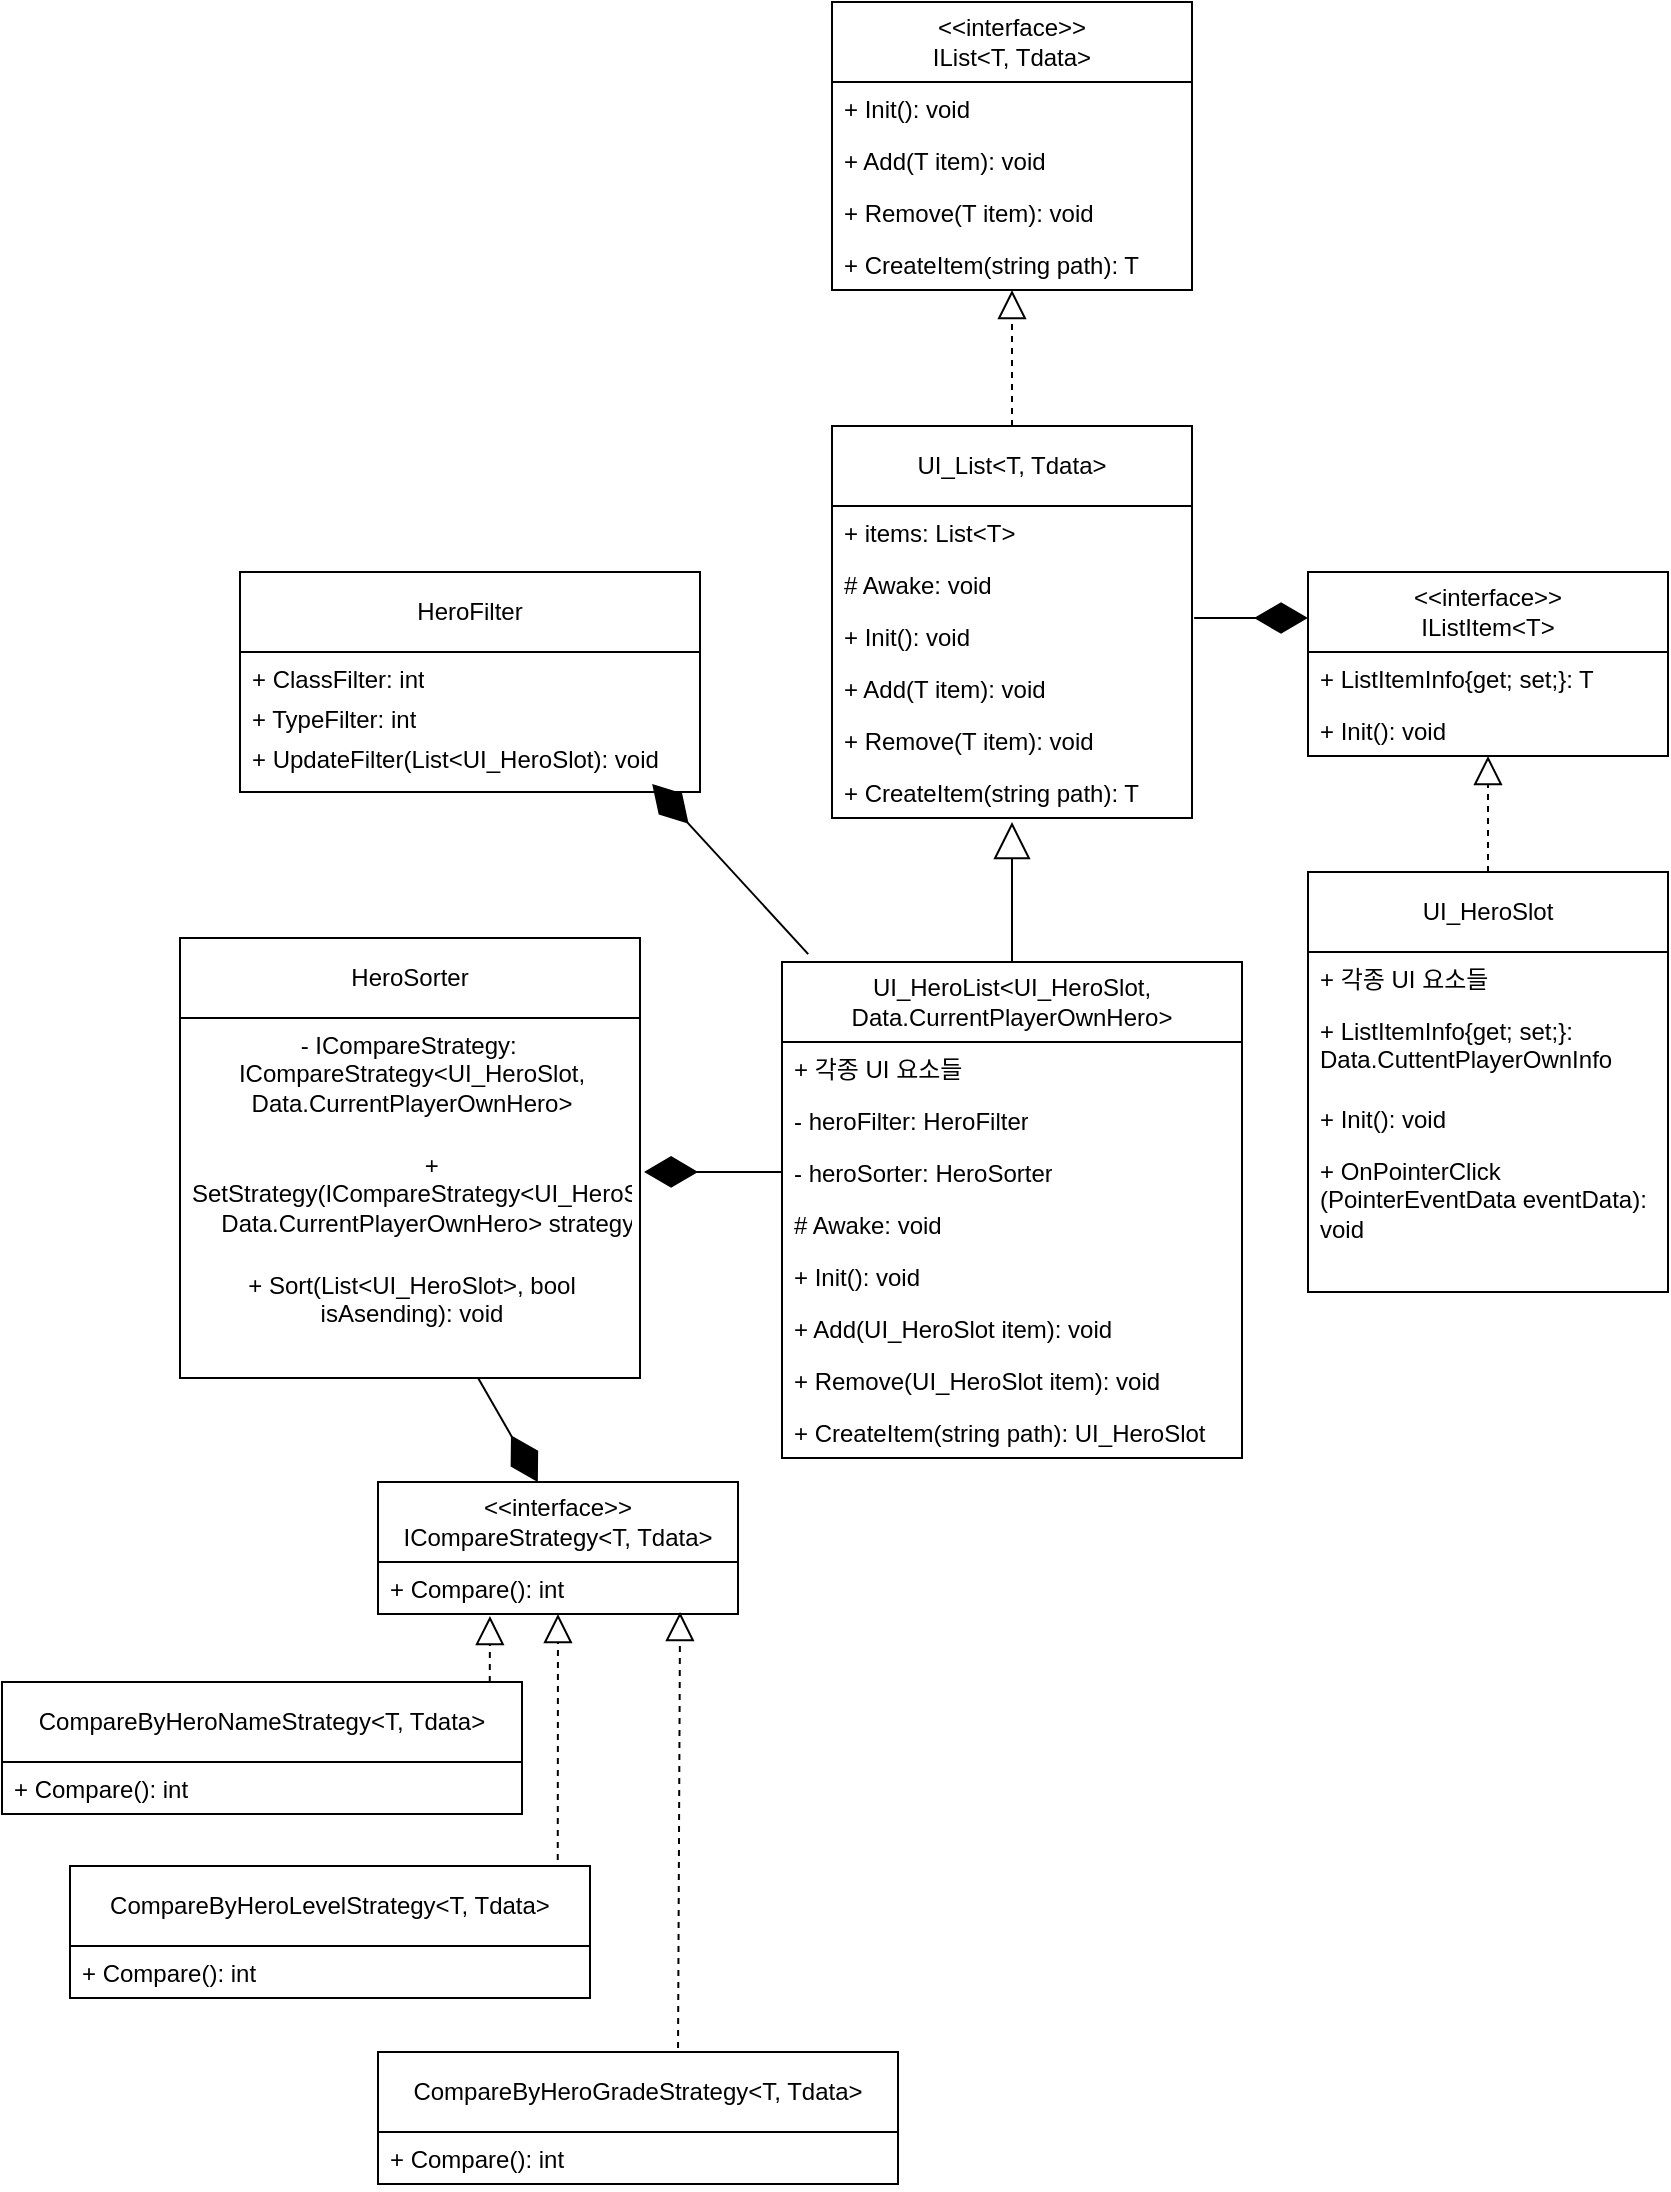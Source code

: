 <mxfile version="24.7.17">
  <diagram id="R2lEEEUBdFMjLlhIrx00" name="Page-1">
    <mxGraphModel dx="1434" dy="772" grid="1" gridSize="10" guides="1" tooltips="1" connect="1" arrows="1" fold="1" page="1" pageScale="1" pageWidth="850" pageHeight="1100" math="0" shadow="0" extFonts="Permanent Marker^https://fonts.googleapis.com/css?family=Permanent+Marker">
      <root>
        <mxCell id="0" />
        <mxCell id="1" parent="0" />
        <mxCell id="oGyVCp5CdGwXmckuFaIb-8" value="&lt;div&gt;&amp;lt;&amp;lt;interface&amp;gt;&amp;gt;&lt;br&gt;&lt;/div&gt;IList&amp;lt;T, Tdata&amp;gt;" style="swimlane;fontStyle=0;childLayout=stackLayout;horizontal=1;startSize=40;fillColor=none;horizontalStack=0;resizeParent=1;resizeParentMax=0;resizeLast=0;collapsible=1;marginBottom=0;whiteSpace=wrap;html=1;" vertex="1" parent="1">
          <mxGeometry x="425" width="180" height="144" as="geometry" />
        </mxCell>
        <mxCell id="oGyVCp5CdGwXmckuFaIb-9" value="+ Init(): void" style="text;strokeColor=none;fillColor=none;align=left;verticalAlign=top;spacingLeft=4;spacingRight=4;overflow=hidden;rotatable=0;points=[[0,0.5],[1,0.5]];portConstraint=eastwest;whiteSpace=wrap;html=1;" vertex="1" parent="oGyVCp5CdGwXmckuFaIb-8">
          <mxGeometry y="40" width="180" height="26" as="geometry" />
        </mxCell>
        <mxCell id="oGyVCp5CdGwXmckuFaIb-10" value="+ Add(T item): void" style="text;strokeColor=none;fillColor=none;align=left;verticalAlign=top;spacingLeft=4;spacingRight=4;overflow=hidden;rotatable=0;points=[[0,0.5],[1,0.5]];portConstraint=eastwest;whiteSpace=wrap;html=1;" vertex="1" parent="oGyVCp5CdGwXmckuFaIb-8">
          <mxGeometry y="66" width="180" height="26" as="geometry" />
        </mxCell>
        <mxCell id="oGyVCp5CdGwXmckuFaIb-11" value="+ Remove(T item): void" style="text;strokeColor=none;fillColor=none;align=left;verticalAlign=top;spacingLeft=4;spacingRight=4;overflow=hidden;rotatable=0;points=[[0,0.5],[1,0.5]];portConstraint=eastwest;whiteSpace=wrap;html=1;" vertex="1" parent="oGyVCp5CdGwXmckuFaIb-8">
          <mxGeometry y="92" width="180" height="26" as="geometry" />
        </mxCell>
        <mxCell id="oGyVCp5CdGwXmckuFaIb-13" value="+ CreateItem(string path): T" style="text;strokeColor=none;fillColor=none;align=left;verticalAlign=top;spacingLeft=4;spacingRight=4;overflow=hidden;rotatable=0;points=[[0,0.5],[1,0.5]];portConstraint=eastwest;whiteSpace=wrap;html=1;" vertex="1" parent="oGyVCp5CdGwXmckuFaIb-8">
          <mxGeometry y="118" width="180" height="26" as="geometry" />
        </mxCell>
        <mxCell id="oGyVCp5CdGwXmckuFaIb-14" value="&lt;div&gt;&amp;lt;&amp;lt;interface&amp;gt;&amp;gt;&lt;br&gt;&lt;/div&gt;IListItem&amp;lt;T&amp;gt;" style="swimlane;fontStyle=0;childLayout=stackLayout;horizontal=1;startSize=40;fillColor=none;horizontalStack=0;resizeParent=1;resizeParentMax=0;resizeLast=0;collapsible=1;marginBottom=0;whiteSpace=wrap;html=1;" vertex="1" parent="1">
          <mxGeometry x="663" y="285" width="180" height="92" as="geometry" />
        </mxCell>
        <mxCell id="oGyVCp5CdGwXmckuFaIb-15" value="+ ListItemInfo{get; set;}: T" style="text;strokeColor=none;fillColor=none;align=left;verticalAlign=top;spacingLeft=4;spacingRight=4;overflow=hidden;rotatable=0;points=[[0,0.5],[1,0.5]];portConstraint=eastwest;whiteSpace=wrap;html=1;" vertex="1" parent="oGyVCp5CdGwXmckuFaIb-14">
          <mxGeometry y="40" width="180" height="26" as="geometry" />
        </mxCell>
        <mxCell id="oGyVCp5CdGwXmckuFaIb-20" value="+ Init(): void" style="text;strokeColor=none;fillColor=none;align=left;verticalAlign=top;spacingLeft=4;spacingRight=4;overflow=hidden;rotatable=0;points=[[0,0.5],[1,0.5]];portConstraint=eastwest;whiteSpace=wrap;html=1;" vertex="1" parent="oGyVCp5CdGwXmckuFaIb-14">
          <mxGeometry y="66" width="180" height="26" as="geometry" />
        </mxCell>
        <mxCell id="oGyVCp5CdGwXmckuFaIb-21" value="UI_HeroSlot" style="swimlane;fontStyle=0;childLayout=stackLayout;horizontal=1;startSize=40;fillColor=none;horizontalStack=0;resizeParent=1;resizeParentMax=0;resizeLast=0;collapsible=1;marginBottom=0;whiteSpace=wrap;html=1;" vertex="1" parent="1">
          <mxGeometry x="663" y="435" width="180" height="210" as="geometry" />
        </mxCell>
        <mxCell id="oGyVCp5CdGwXmckuFaIb-22" value="+ 각종 UI 요소들" style="text;strokeColor=none;fillColor=none;align=left;verticalAlign=top;spacingLeft=4;spacingRight=4;overflow=hidden;rotatable=0;points=[[0,0.5],[1,0.5]];portConstraint=eastwest;whiteSpace=wrap;html=1;" vertex="1" parent="oGyVCp5CdGwXmckuFaIb-21">
          <mxGeometry y="40" width="180" height="26" as="geometry" />
        </mxCell>
        <mxCell id="oGyVCp5CdGwXmckuFaIb-24" value="+ ListItemInfo{get; set;}: Data.CuttentPlayerOwnInfo" style="text;strokeColor=none;fillColor=none;align=left;verticalAlign=top;spacingLeft=4;spacingRight=4;overflow=hidden;rotatable=0;points=[[0,0.5],[1,0.5]];portConstraint=eastwest;whiteSpace=wrap;html=1;" vertex="1" parent="oGyVCp5CdGwXmckuFaIb-21">
          <mxGeometry y="66" width="180" height="44" as="geometry" />
        </mxCell>
        <mxCell id="oGyVCp5CdGwXmckuFaIb-23" value="+ Init(): void" style="text;strokeColor=none;fillColor=none;align=left;verticalAlign=top;spacingLeft=4;spacingRight=4;overflow=hidden;rotatable=0;points=[[0,0.5],[1,0.5]];portConstraint=eastwest;whiteSpace=wrap;html=1;" vertex="1" parent="oGyVCp5CdGwXmckuFaIb-21">
          <mxGeometry y="110" width="180" height="26" as="geometry" />
        </mxCell>
        <mxCell id="oGyVCp5CdGwXmckuFaIb-25" value="+ OnPointerClick&lt;div&gt;(PointerEventData eventData): void&lt;/div&gt;" style="text;strokeColor=none;fillColor=none;align=left;verticalAlign=top;spacingLeft=4;spacingRight=4;overflow=hidden;rotatable=0;points=[[0,0.5],[1,0.5]];portConstraint=eastwest;whiteSpace=wrap;html=1;" vertex="1" parent="oGyVCp5CdGwXmckuFaIb-21">
          <mxGeometry y="136" width="180" height="74" as="geometry" />
        </mxCell>
        <mxCell id="oGyVCp5CdGwXmckuFaIb-26" value="" style="endArrow=block;dashed=1;endFill=0;endSize=12;html=1;rounded=0;exitX=0.5;exitY=0;exitDx=0;exitDy=0;" edge="1" parent="1" source="oGyVCp5CdGwXmckuFaIb-21" target="oGyVCp5CdGwXmckuFaIb-20">
          <mxGeometry width="160" relative="1" as="geometry">
            <mxPoint x="543" y="563" as="sourcePoint" />
            <mxPoint x="703" y="563" as="targetPoint" />
          </mxGeometry>
        </mxCell>
        <mxCell id="oGyVCp5CdGwXmckuFaIb-27" value="UI_List&amp;lt;T, Tdata&amp;gt;" style="swimlane;fontStyle=0;childLayout=stackLayout;horizontal=1;startSize=40;fillColor=none;horizontalStack=0;resizeParent=1;resizeParentMax=0;resizeLast=0;collapsible=1;marginBottom=0;whiteSpace=wrap;html=1;" vertex="1" parent="1">
          <mxGeometry x="425" y="212" width="180" height="196" as="geometry" />
        </mxCell>
        <mxCell id="oGyVCp5CdGwXmckuFaIb-46" value="+ items: List&amp;lt;T&amp;gt;" style="text;strokeColor=none;fillColor=none;align=left;verticalAlign=top;spacingLeft=4;spacingRight=4;overflow=hidden;rotatable=0;points=[[0,0.5],[1,0.5]];portConstraint=eastwest;whiteSpace=wrap;html=1;" vertex="1" parent="oGyVCp5CdGwXmckuFaIb-27">
          <mxGeometry y="40" width="180" height="26" as="geometry" />
        </mxCell>
        <mxCell id="oGyVCp5CdGwXmckuFaIb-37" value="# Awake: void" style="text;strokeColor=none;fillColor=none;align=left;verticalAlign=top;spacingLeft=4;spacingRight=4;overflow=hidden;rotatable=0;points=[[0,0.5],[1,0.5]];portConstraint=eastwest;whiteSpace=wrap;html=1;" vertex="1" parent="oGyVCp5CdGwXmckuFaIb-27">
          <mxGeometry y="66" width="180" height="26" as="geometry" />
        </mxCell>
        <mxCell id="oGyVCp5CdGwXmckuFaIb-33" value="+ Init(): void" style="text;strokeColor=none;fillColor=none;align=left;verticalAlign=top;spacingLeft=4;spacingRight=4;overflow=hidden;rotatable=0;points=[[0,0.5],[1,0.5]];portConstraint=eastwest;whiteSpace=wrap;html=1;" vertex="1" parent="oGyVCp5CdGwXmckuFaIb-27">
          <mxGeometry y="92" width="180" height="26" as="geometry" />
        </mxCell>
        <mxCell id="oGyVCp5CdGwXmckuFaIb-34" value="+ Add(T item): void" style="text;strokeColor=none;fillColor=none;align=left;verticalAlign=top;spacingLeft=4;spacingRight=4;overflow=hidden;rotatable=0;points=[[0,0.5],[1,0.5]];portConstraint=eastwest;whiteSpace=wrap;html=1;" vertex="1" parent="oGyVCp5CdGwXmckuFaIb-27">
          <mxGeometry y="118" width="180" height="26" as="geometry" />
        </mxCell>
        <mxCell id="oGyVCp5CdGwXmckuFaIb-35" value="+ Remove(T item): void" style="text;strokeColor=none;fillColor=none;align=left;verticalAlign=top;spacingLeft=4;spacingRight=4;overflow=hidden;rotatable=0;points=[[0,0.5],[1,0.5]];portConstraint=eastwest;whiteSpace=wrap;html=1;" vertex="1" parent="oGyVCp5CdGwXmckuFaIb-27">
          <mxGeometry y="144" width="180" height="26" as="geometry" />
        </mxCell>
        <mxCell id="oGyVCp5CdGwXmckuFaIb-36" value="+ CreateItem(string path): T" style="text;strokeColor=none;fillColor=none;align=left;verticalAlign=top;spacingLeft=4;spacingRight=4;overflow=hidden;rotatable=0;points=[[0,0.5],[1,0.5]];portConstraint=eastwest;whiteSpace=wrap;html=1;" vertex="1" parent="oGyVCp5CdGwXmckuFaIb-27">
          <mxGeometry y="170" width="180" height="26" as="geometry" />
        </mxCell>
        <mxCell id="oGyVCp5CdGwXmckuFaIb-32" value="" style="endArrow=block;dashed=1;endFill=0;endSize=12;html=1;rounded=0;exitX=0.5;exitY=0;exitDx=0;exitDy=0;" edge="1" parent="1" source="oGyVCp5CdGwXmckuFaIb-27">
          <mxGeometry width="160" relative="1" as="geometry">
            <mxPoint x="305" y="352" as="sourcePoint" />
            <mxPoint x="515" y="144" as="targetPoint" />
          </mxGeometry>
        </mxCell>
        <mxCell id="oGyVCp5CdGwXmckuFaIb-38" value="UI_HeroList&amp;lt;UI_HeroSlot, Data.CurrentPlayerOwnHero&amp;gt;" style="swimlane;fontStyle=0;childLayout=stackLayout;horizontal=1;startSize=40;fillColor=none;horizontalStack=0;resizeParent=1;resizeParentMax=0;resizeLast=0;collapsible=1;marginBottom=0;whiteSpace=wrap;html=1;" vertex="1" parent="1">
          <mxGeometry x="400" y="480" width="230" height="248" as="geometry" />
        </mxCell>
        <mxCell id="oGyVCp5CdGwXmckuFaIb-74" value="+ 각종 UI 요소들" style="text;strokeColor=none;fillColor=none;align=left;verticalAlign=top;spacingLeft=4;spacingRight=4;overflow=hidden;rotatable=0;points=[[0,0.5],[1,0.5]];portConstraint=eastwest;whiteSpace=wrap;html=1;" vertex="1" parent="oGyVCp5CdGwXmckuFaIb-38">
          <mxGeometry y="40" width="230" height="26" as="geometry" />
        </mxCell>
        <mxCell id="oGyVCp5CdGwXmckuFaIb-88" value="- heroFilter: HeroFilter" style="text;strokeColor=none;fillColor=none;align=left;verticalAlign=top;spacingLeft=4;spacingRight=4;overflow=hidden;rotatable=0;points=[[0,0.5],[1,0.5]];portConstraint=eastwest;whiteSpace=wrap;html=1;" vertex="1" parent="oGyVCp5CdGwXmckuFaIb-38">
          <mxGeometry y="66" width="230" height="26" as="geometry" />
        </mxCell>
        <mxCell id="oGyVCp5CdGwXmckuFaIb-45" value="- heroSorter: HeroSorter" style="text;strokeColor=none;fillColor=none;align=left;verticalAlign=top;spacingLeft=4;spacingRight=4;overflow=hidden;rotatable=0;points=[[0,0.5],[1,0.5]];portConstraint=eastwest;whiteSpace=wrap;html=1;" vertex="1" parent="oGyVCp5CdGwXmckuFaIb-38">
          <mxGeometry y="92" width="230" height="26" as="geometry" />
        </mxCell>
        <mxCell id="oGyVCp5CdGwXmckuFaIb-47" value="# Awake: void" style="text;strokeColor=none;fillColor=none;align=left;verticalAlign=top;spacingLeft=4;spacingRight=4;overflow=hidden;rotatable=0;points=[[0,0.5],[1,0.5]];portConstraint=eastwest;whiteSpace=wrap;html=1;" vertex="1" parent="oGyVCp5CdGwXmckuFaIb-38">
          <mxGeometry y="118" width="230" height="26" as="geometry" />
        </mxCell>
        <mxCell id="oGyVCp5CdGwXmckuFaIb-40" value="+ Init(): void" style="text;strokeColor=none;fillColor=none;align=left;verticalAlign=top;spacingLeft=4;spacingRight=4;overflow=hidden;rotatable=0;points=[[0,0.5],[1,0.5]];portConstraint=eastwest;whiteSpace=wrap;html=1;" vertex="1" parent="oGyVCp5CdGwXmckuFaIb-38">
          <mxGeometry y="144" width="230" height="26" as="geometry" />
        </mxCell>
        <mxCell id="oGyVCp5CdGwXmckuFaIb-41" value="+ Add(UI_HeroSlot item): void" style="text;strokeColor=none;fillColor=none;align=left;verticalAlign=top;spacingLeft=4;spacingRight=4;overflow=hidden;rotatable=0;points=[[0,0.5],[1,0.5]];portConstraint=eastwest;whiteSpace=wrap;html=1;" vertex="1" parent="oGyVCp5CdGwXmckuFaIb-38">
          <mxGeometry y="170" width="230" height="26" as="geometry" />
        </mxCell>
        <mxCell id="oGyVCp5CdGwXmckuFaIb-42" value="+ Remove(UI_HeroSlot item): void" style="text;strokeColor=none;fillColor=none;align=left;verticalAlign=top;spacingLeft=4;spacingRight=4;overflow=hidden;rotatable=0;points=[[0,0.5],[1,0.5]];portConstraint=eastwest;whiteSpace=wrap;html=1;" vertex="1" parent="oGyVCp5CdGwXmckuFaIb-38">
          <mxGeometry y="196" width="230" height="26" as="geometry" />
        </mxCell>
        <mxCell id="oGyVCp5CdGwXmckuFaIb-43" value="+ CreateItem(string path): UI_HeroSlot" style="text;strokeColor=none;fillColor=none;align=left;verticalAlign=top;spacingLeft=4;spacingRight=4;overflow=hidden;rotatable=0;points=[[0,0.5],[1,0.5]];portConstraint=eastwest;whiteSpace=wrap;html=1;" vertex="1" parent="oGyVCp5CdGwXmckuFaIb-38">
          <mxGeometry y="222" width="230" height="26" as="geometry" />
        </mxCell>
        <mxCell id="oGyVCp5CdGwXmckuFaIb-49" value="" style="endArrow=block;endSize=16;endFill=0;html=1;rounded=0;exitX=0.5;exitY=0;exitDx=0;exitDy=0;entryX=0.5;entryY=1.077;entryDx=0;entryDy=0;entryPerimeter=0;" edge="1" parent="1" source="oGyVCp5CdGwXmckuFaIb-38" target="oGyVCp5CdGwXmckuFaIb-36">
          <mxGeometry width="160" relative="1" as="geometry">
            <mxPoint x="675" y="390" as="sourcePoint" />
            <mxPoint x="835" y="390" as="targetPoint" />
          </mxGeometry>
        </mxCell>
        <mxCell id="oGyVCp5CdGwXmckuFaIb-50" value="" style="endArrow=diamondThin;endFill=1;endSize=24;html=1;rounded=0;exitX=1.006;exitY=0.154;exitDx=0;exitDy=0;exitPerimeter=0;entryX=0;entryY=0.25;entryDx=0;entryDy=0;" edge="1" parent="1" source="oGyVCp5CdGwXmckuFaIb-33" target="oGyVCp5CdGwXmckuFaIb-14">
          <mxGeometry width="160" relative="1" as="geometry">
            <mxPoint x="620" y="390" as="sourcePoint" />
            <mxPoint x="780" y="390" as="targetPoint" />
          </mxGeometry>
        </mxCell>
        <mxCell id="oGyVCp5CdGwXmckuFaIb-52" value="&lt;div&gt;&amp;lt;&amp;lt;interface&amp;gt;&amp;gt;&lt;br&gt;&lt;/div&gt;ICompareStrategy&amp;lt;T, Tdata&amp;gt;" style="swimlane;fontStyle=0;childLayout=stackLayout;horizontal=1;startSize=40;fillColor=none;horizontalStack=0;resizeParent=1;resizeParentMax=0;resizeLast=0;collapsible=1;marginBottom=0;whiteSpace=wrap;html=1;" vertex="1" parent="1">
          <mxGeometry x="198" y="740" width="180" height="66" as="geometry" />
        </mxCell>
        <mxCell id="oGyVCp5CdGwXmckuFaIb-53" value="+ Compare(): int" style="text;strokeColor=none;fillColor=none;align=left;verticalAlign=top;spacingLeft=4;spacingRight=4;overflow=hidden;rotatable=0;points=[[0,0.5],[1,0.5]];portConstraint=eastwest;whiteSpace=wrap;html=1;" vertex="1" parent="oGyVCp5CdGwXmckuFaIb-52">
          <mxGeometry y="40" width="180" height="26" as="geometry" />
        </mxCell>
        <mxCell id="oGyVCp5CdGwXmckuFaIb-57" value="" style="endArrow=block;dashed=1;endFill=0;endSize=12;html=1;rounded=0;exitX=0.938;exitY=0;exitDx=0;exitDy=0;exitPerimeter=0;entryX=0.311;entryY=1.038;entryDx=0;entryDy=0;entryPerimeter=0;" edge="1" parent="1" source="oGyVCp5CdGwXmckuFaIb-58" target="oGyVCp5CdGwXmckuFaIb-53">
          <mxGeometry width="160" relative="1" as="geometry">
            <mxPoint x="287.5" y="854" as="sourcePoint" />
            <mxPoint x="287.5" y="786" as="targetPoint" />
          </mxGeometry>
        </mxCell>
        <mxCell id="oGyVCp5CdGwXmckuFaIb-58" value="CompareByHeroNameStrategy&amp;lt;T, Tdata&amp;gt;" style="swimlane;fontStyle=0;childLayout=stackLayout;horizontal=1;startSize=40;fillColor=none;horizontalStack=0;resizeParent=1;resizeParentMax=0;resizeLast=0;collapsible=1;marginBottom=0;whiteSpace=wrap;html=1;" vertex="1" parent="1">
          <mxGeometry x="10" y="840" width="260" height="66" as="geometry" />
        </mxCell>
        <mxCell id="oGyVCp5CdGwXmckuFaIb-59" value="+ Compare(): int" style="text;strokeColor=none;fillColor=none;align=left;verticalAlign=top;spacingLeft=4;spacingRight=4;overflow=hidden;rotatable=0;points=[[0,0.5],[1,0.5]];portConstraint=eastwest;whiteSpace=wrap;html=1;" vertex="1" parent="oGyVCp5CdGwXmckuFaIb-58">
          <mxGeometry y="40" width="260" height="26" as="geometry" />
        </mxCell>
        <mxCell id="oGyVCp5CdGwXmckuFaIb-67" value="CompareByHeroGradeStrategy&amp;lt;T, Tdata&amp;gt;" style="swimlane;fontStyle=0;childLayout=stackLayout;horizontal=1;startSize=40;fillColor=none;horizontalStack=0;resizeParent=1;resizeParentMax=0;resizeLast=0;collapsible=1;marginBottom=0;whiteSpace=wrap;html=1;" vertex="1" parent="1">
          <mxGeometry x="198" y="1025" width="260" height="66" as="geometry" />
        </mxCell>
        <mxCell id="oGyVCp5CdGwXmckuFaIb-68" value="+ Compare(): int" style="text;strokeColor=none;fillColor=none;align=left;verticalAlign=top;spacingLeft=4;spacingRight=4;overflow=hidden;rotatable=0;points=[[0,0.5],[1,0.5]];portConstraint=eastwest;whiteSpace=wrap;html=1;" vertex="1" parent="oGyVCp5CdGwXmckuFaIb-67">
          <mxGeometry y="40" width="260" height="26" as="geometry" />
        </mxCell>
        <mxCell id="oGyVCp5CdGwXmckuFaIb-69" value="" style="endArrow=block;dashed=1;endFill=0;endSize=12;html=1;rounded=0;exitX=0.577;exitY=-0.03;exitDx=0;exitDy=0;exitPerimeter=0;entryX=0.839;entryY=0.962;entryDx=0;entryDy=0;entryPerimeter=0;" edge="1" parent="1" source="oGyVCp5CdGwXmckuFaIb-67" target="oGyVCp5CdGwXmckuFaIb-53">
          <mxGeometry width="160" relative="1" as="geometry">
            <mxPoint x="231" y="862" as="sourcePoint" />
            <mxPoint x="328" y="800" as="targetPoint" />
          </mxGeometry>
        </mxCell>
        <mxCell id="oGyVCp5CdGwXmckuFaIb-70" value="CompareByHeroLevelStrategy&amp;lt;T, Tdata&amp;gt;" style="swimlane;fontStyle=0;childLayout=stackLayout;horizontal=1;startSize=40;fillColor=none;horizontalStack=0;resizeParent=1;resizeParentMax=0;resizeLast=0;collapsible=1;marginBottom=0;whiteSpace=wrap;html=1;" vertex="1" parent="1">
          <mxGeometry x="44" y="932" width="260" height="66" as="geometry" />
        </mxCell>
        <mxCell id="oGyVCp5CdGwXmckuFaIb-71" value="+ Compare(): int" style="text;strokeColor=none;fillColor=none;align=left;verticalAlign=top;spacingLeft=4;spacingRight=4;overflow=hidden;rotatable=0;points=[[0,0.5],[1,0.5]];portConstraint=eastwest;whiteSpace=wrap;html=1;" vertex="1" parent="oGyVCp5CdGwXmckuFaIb-70">
          <mxGeometry y="40" width="260" height="26" as="geometry" />
        </mxCell>
        <mxCell id="oGyVCp5CdGwXmckuFaIb-73" value="" style="endArrow=block;dashed=1;endFill=0;endSize=12;html=1;rounded=0;exitX=0.938;exitY=-0.045;exitDx=0;exitDy=0;exitPerimeter=0;" edge="1" parent="1" source="oGyVCp5CdGwXmckuFaIb-70" target="oGyVCp5CdGwXmckuFaIb-53">
          <mxGeometry width="160" relative="1" as="geometry">
            <mxPoint x="298" y="1025" as="sourcePoint" />
            <mxPoint x="299" y="800" as="targetPoint" />
          </mxGeometry>
        </mxCell>
        <mxCell id="oGyVCp5CdGwXmckuFaIb-75" value="HeroSorter" style="swimlane;fontStyle=0;childLayout=stackLayout;horizontal=1;startSize=40;fillColor=none;horizontalStack=0;resizeParent=1;resizeParentMax=0;resizeLast=0;collapsible=1;marginBottom=0;whiteSpace=wrap;html=1;" vertex="1" parent="1">
          <mxGeometry x="99" y="468" width="230" height="220" as="geometry" />
        </mxCell>
        <mxCell id="oGyVCp5CdGwXmckuFaIb-83" value="&lt;div style=&quot;text-align: center;&quot;&gt;&lt;span style=&quot;background-color: initial;&quot;&gt;- ICompareStrategy:&amp;nbsp;&lt;/span&gt;&lt;/div&gt;&lt;div style=&quot;text-align: center;&quot;&gt;&lt;span style=&quot;background-color: initial; text-align: center;&quot;&gt;ICompareStrategy&amp;lt;UI_HeroSlot, Data.CurrentPlayerOwnHero&amp;gt;&lt;/span&gt;&lt;/div&gt;" style="text;strokeColor=none;fillColor=none;align=left;verticalAlign=top;spacingLeft=4;spacingRight=4;overflow=hidden;rotatable=0;points=[[0,0.5],[1,0.5]];portConstraint=eastwest;whiteSpace=wrap;html=1;" vertex="1" parent="oGyVCp5CdGwXmckuFaIb-75">
          <mxGeometry y="40" width="230" height="60" as="geometry" />
        </mxCell>
        <mxCell id="oGyVCp5CdGwXmckuFaIb-84" value="&lt;div style=&quot;text-align: center;&quot;&gt;+ SetStrategy(ICompareStrategy&amp;lt;&lt;span style=&quot;background-color: initial;&quot;&gt;UI_HeroSlot, Data.CurrentPlayerOwnHero&lt;/span&gt;&lt;span style=&quot;background-color: initial;&quot;&gt;&amp;gt; strategy)&lt;/span&gt;&lt;/div&gt;" style="text;strokeColor=none;fillColor=none;align=left;verticalAlign=top;spacingLeft=4;spacingRight=4;overflow=hidden;rotatable=0;points=[[0,0.5],[1,0.5]];portConstraint=eastwest;whiteSpace=wrap;html=1;" vertex="1" parent="oGyVCp5CdGwXmckuFaIb-75">
          <mxGeometry y="100" width="230" height="60" as="geometry" />
        </mxCell>
        <mxCell id="oGyVCp5CdGwXmckuFaIb-77" value="&lt;div style=&quot;text-align: center;&quot;&gt;+ Sort(List&amp;lt;UI_HeroSlot&amp;gt;, bool isAsending): void&lt;/div&gt;" style="text;strokeColor=none;fillColor=none;align=left;verticalAlign=top;spacingLeft=4;spacingRight=4;overflow=hidden;rotatable=0;points=[[0,0.5],[1,0.5]];portConstraint=eastwest;whiteSpace=wrap;html=1;" vertex="1" parent="oGyVCp5CdGwXmckuFaIb-75">
          <mxGeometry y="160" width="230" height="60" as="geometry" />
        </mxCell>
        <mxCell id="oGyVCp5CdGwXmckuFaIb-85" value="" style="endArrow=diamondThin;endFill=1;endSize=24;html=1;rounded=0;exitX=0.648;exitY=1;exitDx=0;exitDy=0;exitPerimeter=0;entryX=0.444;entryY=0;entryDx=0;entryDy=0;entryPerimeter=0;" edge="1" parent="1" source="oGyVCp5CdGwXmckuFaIb-77" target="oGyVCp5CdGwXmckuFaIb-52">
          <mxGeometry width="160" relative="1" as="geometry">
            <mxPoint x="290" y="720" as="sourcePoint" />
            <mxPoint x="347" y="720" as="targetPoint" />
          </mxGeometry>
        </mxCell>
        <mxCell id="oGyVCp5CdGwXmckuFaIb-86" value="" style="endArrow=diamondThin;endFill=1;endSize=24;html=1;rounded=0;exitX=0;exitY=0.5;exitDx=0;exitDy=0;entryX=1.009;entryY=0.283;entryDx=0;entryDy=0;entryPerimeter=0;" edge="1" parent="1" source="oGyVCp5CdGwXmckuFaIb-45" target="oGyVCp5CdGwXmckuFaIb-84">
          <mxGeometry width="160" relative="1" as="geometry">
            <mxPoint x="288" y="692" as="sourcePoint" />
            <mxPoint x="288" y="750" as="targetPoint" />
          </mxGeometry>
        </mxCell>
        <mxCell id="oGyVCp5CdGwXmckuFaIb-89" value="HeroFilter" style="swimlane;fontStyle=0;childLayout=stackLayout;horizontal=1;startSize=40;fillColor=none;horizontalStack=0;resizeParent=1;resizeParentMax=0;resizeLast=0;collapsible=1;marginBottom=0;whiteSpace=wrap;html=1;" vertex="1" parent="1">
          <mxGeometry x="129" y="285" width="230" height="110" as="geometry" />
        </mxCell>
        <mxCell id="oGyVCp5CdGwXmckuFaIb-91" value="&lt;div style=&quot;text-align: center;&quot;&gt;+ ClassFilter: int&lt;/div&gt;" style="text;strokeColor=none;fillColor=none;align=left;verticalAlign=top;spacingLeft=4;spacingRight=4;overflow=hidden;rotatable=0;points=[[0,0.5],[1,0.5]];portConstraint=eastwest;whiteSpace=wrap;html=1;" vertex="1" parent="oGyVCp5CdGwXmckuFaIb-89">
          <mxGeometry y="40" width="230" height="20" as="geometry" />
        </mxCell>
        <mxCell id="oGyVCp5CdGwXmckuFaIb-93" value="&lt;div style=&quot;text-align: center;&quot;&gt;+ TypeFilter: int&lt;/div&gt;" style="text;strokeColor=none;fillColor=none;align=left;verticalAlign=top;spacingLeft=4;spacingRight=4;overflow=hidden;rotatable=0;points=[[0,0.5],[1,0.5]];portConstraint=eastwest;whiteSpace=wrap;html=1;" vertex="1" parent="oGyVCp5CdGwXmckuFaIb-89">
          <mxGeometry y="60" width="230" height="20" as="geometry" />
        </mxCell>
        <mxCell id="oGyVCp5CdGwXmckuFaIb-90" value="&lt;div style=&quot;text-align: center;&quot;&gt;+ UpdateFilter(List&amp;lt;UI_HeroSlot): void&lt;/div&gt;" style="text;strokeColor=none;fillColor=none;align=left;verticalAlign=top;spacingLeft=4;spacingRight=4;overflow=hidden;rotatable=0;points=[[0,0.5],[1,0.5]];portConstraint=eastwest;whiteSpace=wrap;html=1;" vertex="1" parent="oGyVCp5CdGwXmckuFaIb-89">
          <mxGeometry y="80" width="230" height="30" as="geometry" />
        </mxCell>
        <mxCell id="oGyVCp5CdGwXmckuFaIb-94" value="" style="endArrow=diamondThin;endFill=1;endSize=24;html=1;rounded=0;exitX=0.057;exitY=-0.016;exitDx=0;exitDy=0;entryX=0.896;entryY=0.867;entryDx=0;entryDy=0;entryPerimeter=0;exitPerimeter=0;" edge="1" parent="1" source="oGyVCp5CdGwXmckuFaIb-38" target="oGyVCp5CdGwXmckuFaIb-90">
          <mxGeometry width="160" relative="1" as="geometry">
            <mxPoint x="410" y="595" as="sourcePoint" />
            <mxPoint x="341" y="595" as="targetPoint" />
          </mxGeometry>
        </mxCell>
      </root>
    </mxGraphModel>
  </diagram>
</mxfile>
